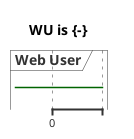 {
  "sha1": "2wnabcgxfobk32otgpm0hhj1xvj0ebd",
  "insertion": {
    "when": "2024-05-30T20:48:20.122Z",
    "url": "https://github.com/plantuml/plantuml/issues/1708",
    "user": "plantuml@gmail.com"
  }
}
@startuml
title WU is {-}
concise "Web User" as WU
WU is {-}
@enduml
